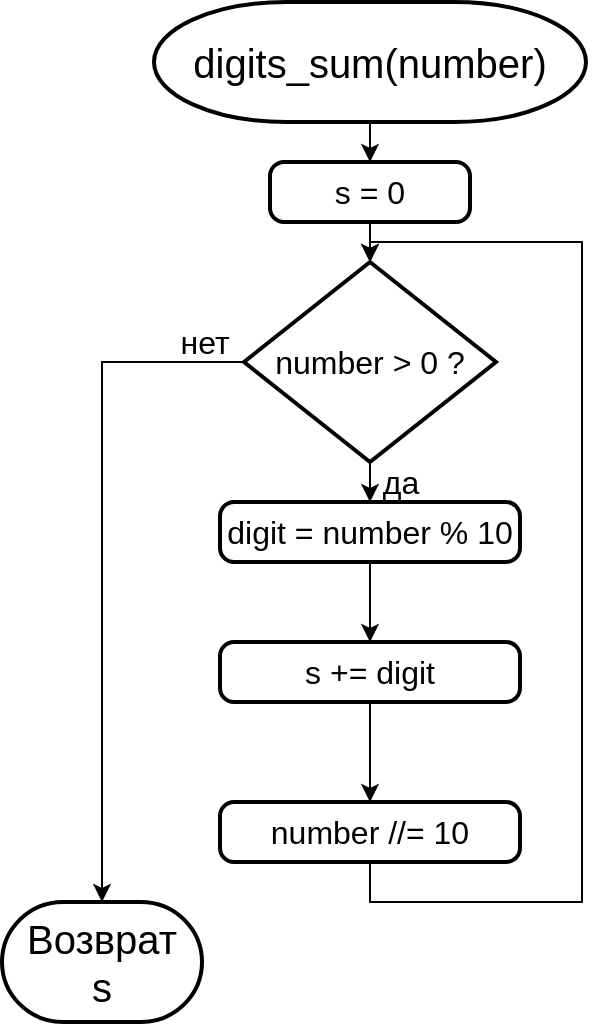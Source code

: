 <mxfile version="17.2.1" type="device"><diagram id="C5RBs43oDa-KdzZeNtuy" name="Page-1"><mxGraphModel dx="1038" dy="641" grid="1" gridSize="10" guides="1" tooltips="1" connect="1" arrows="1" fold="1" page="1" pageScale="1" pageWidth="827" pageHeight="1169" math="0" shadow="0"><root><mxCell id="WIyWlLk6GJQsqaUBKTNV-0"/><mxCell id="WIyWlLk6GJQsqaUBKTNV-1" parent="WIyWlLk6GJQsqaUBKTNV-0"/><mxCell id="OzIazLqkp1AnuGNdDS9O-1" style="edgeStyle=orthogonalEdgeStyle;rounded=0;orthogonalLoop=1;jettySize=auto;html=1;exitX=0.5;exitY=1;exitDx=0;exitDy=0;exitPerimeter=0;entryX=0.5;entryY=0;entryDx=0;entryDy=0;fontSize=16;" parent="WIyWlLk6GJQsqaUBKTNV-1" source="5FSRWbrrC5H5Z-ie-0Nd-0" target="OzIazLqkp1AnuGNdDS9O-0" edge="1"><mxGeometry relative="1" as="geometry"/></mxCell><mxCell id="5FSRWbrrC5H5Z-ie-0Nd-0" value="&lt;font style=&quot;font-size: 20px&quot;&gt;digits_sum(number)&lt;/font&gt;" style="strokeWidth=2;html=1;shape=mxgraph.flowchart.terminator;whiteSpace=wrap;" parent="WIyWlLk6GJQsqaUBKTNV-1" vertex="1"><mxGeometry x="306" y="10" width="216" height="60" as="geometry"/></mxCell><mxCell id="5FSRWbrrC5H5Z-ie-0Nd-1" value="Возврат&lt;br&gt;s" style="strokeWidth=2;html=1;shape=mxgraph.flowchart.terminator;whiteSpace=wrap;fontSize=20;" parent="WIyWlLk6GJQsqaUBKTNV-1" vertex="1"><mxGeometry x="230" y="460" width="100" height="60" as="geometry"/></mxCell><mxCell id="OzIazLqkp1AnuGNdDS9O-3" style="edgeStyle=orthogonalEdgeStyle;rounded=0;orthogonalLoop=1;jettySize=auto;html=1;exitX=0.5;exitY=1;exitDx=0;exitDy=0;entryX=0.5;entryY=0;entryDx=0;entryDy=0;entryPerimeter=0;fontSize=16;" parent="WIyWlLk6GJQsqaUBKTNV-1" source="OzIazLqkp1AnuGNdDS9O-0" target="OzIazLqkp1AnuGNdDS9O-2" edge="1"><mxGeometry relative="1" as="geometry"/></mxCell><mxCell id="OzIazLqkp1AnuGNdDS9O-0" value="s = 0" style="rounded=1;whiteSpace=wrap;html=1;absoluteArcSize=1;arcSize=14;strokeWidth=2;fontSize=16;" parent="WIyWlLk6GJQsqaUBKTNV-1" vertex="1"><mxGeometry x="364" y="90" width="100" height="30" as="geometry"/></mxCell><mxCell id="OzIazLqkp1AnuGNdDS9O-8" style="edgeStyle=orthogonalEdgeStyle;rounded=0;orthogonalLoop=1;jettySize=auto;html=1;exitX=0.5;exitY=1;exitDx=0;exitDy=0;exitPerimeter=0;entryX=0.5;entryY=0;entryDx=0;entryDy=0;fontSize=16;" parent="WIyWlLk6GJQsqaUBKTNV-1" source="OzIazLqkp1AnuGNdDS9O-2" target="OzIazLqkp1AnuGNdDS9O-4" edge="1"><mxGeometry relative="1" as="geometry"/></mxCell><mxCell id="OzIazLqkp1AnuGNdDS9O-14" style="edgeStyle=orthogonalEdgeStyle;rounded=0;orthogonalLoop=1;jettySize=auto;html=1;exitX=0;exitY=0.5;exitDx=0;exitDy=0;exitPerimeter=0;entryX=0.5;entryY=0;entryDx=0;entryDy=0;entryPerimeter=0;fontSize=16;" parent="WIyWlLk6GJQsqaUBKTNV-1" source="OzIazLqkp1AnuGNdDS9O-2" target="5FSRWbrrC5H5Z-ie-0Nd-1" edge="1"><mxGeometry relative="1" as="geometry"/></mxCell><mxCell id="OzIazLqkp1AnuGNdDS9O-2" value="number &amp;gt; 0 ?" style="strokeWidth=2;html=1;shape=mxgraph.flowchart.decision;whiteSpace=wrap;fontSize=16;" parent="WIyWlLk6GJQsqaUBKTNV-1" vertex="1"><mxGeometry x="351" y="140" width="126" height="100" as="geometry"/></mxCell><mxCell id="ZPHqGS211oj24R-IoKNL-0" style="edgeStyle=orthogonalEdgeStyle;rounded=0;orthogonalLoop=1;jettySize=auto;html=1;exitX=0.5;exitY=1;exitDx=0;exitDy=0;entryX=0.5;entryY=0;entryDx=0;entryDy=0;fontSize=16;" edge="1" parent="WIyWlLk6GJQsqaUBKTNV-1" source="OzIazLqkp1AnuGNdDS9O-4" target="OzIazLqkp1AnuGNdDS9O-6"><mxGeometry relative="1" as="geometry"/></mxCell><mxCell id="OzIazLqkp1AnuGNdDS9O-4" value="digit = number % 10" style="rounded=1;whiteSpace=wrap;html=1;absoluteArcSize=1;arcSize=14;strokeWidth=2;fontSize=16;" parent="WIyWlLk6GJQsqaUBKTNV-1" vertex="1"><mxGeometry x="339" y="260" width="150" height="30" as="geometry"/></mxCell><mxCell id="OzIazLqkp1AnuGNdDS9O-11" style="edgeStyle=orthogonalEdgeStyle;rounded=0;orthogonalLoop=1;jettySize=auto;html=1;exitX=0.5;exitY=1;exitDx=0;exitDy=0;entryX=0.5;entryY=0;entryDx=0;entryDy=0;fontSize=16;" parent="WIyWlLk6GJQsqaUBKTNV-1" source="OzIazLqkp1AnuGNdDS9O-6" target="OzIazLqkp1AnuGNdDS9O-7" edge="1"><mxGeometry relative="1" as="geometry"/></mxCell><mxCell id="OzIazLqkp1AnuGNdDS9O-6" value="s += digit" style="rounded=1;whiteSpace=wrap;html=1;absoluteArcSize=1;arcSize=14;strokeWidth=2;fontSize=16;" parent="WIyWlLk6GJQsqaUBKTNV-1" vertex="1"><mxGeometry x="339" y="330" width="150" height="30" as="geometry"/></mxCell><mxCell id="OzIazLqkp1AnuGNdDS9O-12" style="edgeStyle=orthogonalEdgeStyle;rounded=0;orthogonalLoop=1;jettySize=auto;html=1;exitX=0.5;exitY=1;exitDx=0;exitDy=0;entryX=0.5;entryY=0;entryDx=0;entryDy=0;entryPerimeter=0;fontSize=16;" parent="WIyWlLk6GJQsqaUBKTNV-1" source="OzIazLqkp1AnuGNdDS9O-7" target="OzIazLqkp1AnuGNdDS9O-2" edge="1"><mxGeometry relative="1" as="geometry"><Array as="points"><mxPoint x="414" y="460"/><mxPoint x="520" y="460"/><mxPoint x="520" y="130"/><mxPoint x="414" y="130"/></Array></mxGeometry></mxCell><mxCell id="OzIazLqkp1AnuGNdDS9O-7" value="number //= 10" style="rounded=1;whiteSpace=wrap;html=1;absoluteArcSize=1;arcSize=14;strokeWidth=2;fontSize=16;" parent="WIyWlLk6GJQsqaUBKTNV-1" vertex="1"><mxGeometry x="339" y="410" width="150" height="30" as="geometry"/></mxCell><mxCell id="OzIazLqkp1AnuGNdDS9O-13" value="да" style="text;html=1;align=center;verticalAlign=middle;resizable=0;points=[];autosize=1;strokeColor=none;fillColor=none;fontSize=16;" parent="WIyWlLk6GJQsqaUBKTNV-1" vertex="1"><mxGeometry x="414" y="240" width="30" height="20" as="geometry"/></mxCell><mxCell id="OzIazLqkp1AnuGNdDS9O-15" value="нет" style="text;html=1;align=center;verticalAlign=middle;resizable=0;points=[];autosize=1;strokeColor=none;fillColor=none;fontSize=16;" parent="WIyWlLk6GJQsqaUBKTNV-1" vertex="1"><mxGeometry x="311" y="170" width="40" height="20" as="geometry"/></mxCell></root></mxGraphModel></diagram></mxfile>